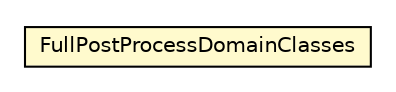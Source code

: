 #!/usr/local/bin/dot
#
# Class diagram 
# Generated by UMLGraph version 5.1 (http://www.umlgraph.org/)
#

digraph G {
	edge [fontname="Helvetica",fontsize=10,labelfontname="Helvetica",labelfontsize=10];
	node [fontname="Helvetica",fontsize=10,shape=plaintext];
	nodesep=0.25;
	ranksep=0.5;
	// pt.ist.fenixframework.core.FullPostProcessDomainClasses
	c31410 [label=<<table title="pt.ist.fenixframework.core.FullPostProcessDomainClasses" border="0" cellborder="1" cellspacing="0" cellpadding="2" port="p" bgcolor="lemonChiffon" href="./FullPostProcessDomainClasses.html">
		<tr><td><table border="0" cellspacing="0" cellpadding="1">
<tr><td align="center" balign="center"> FullPostProcessDomainClasses </td></tr>
		</table></td></tr>
		</table>>, fontname="Helvetica", fontcolor="black", fontsize=10.0];
}

